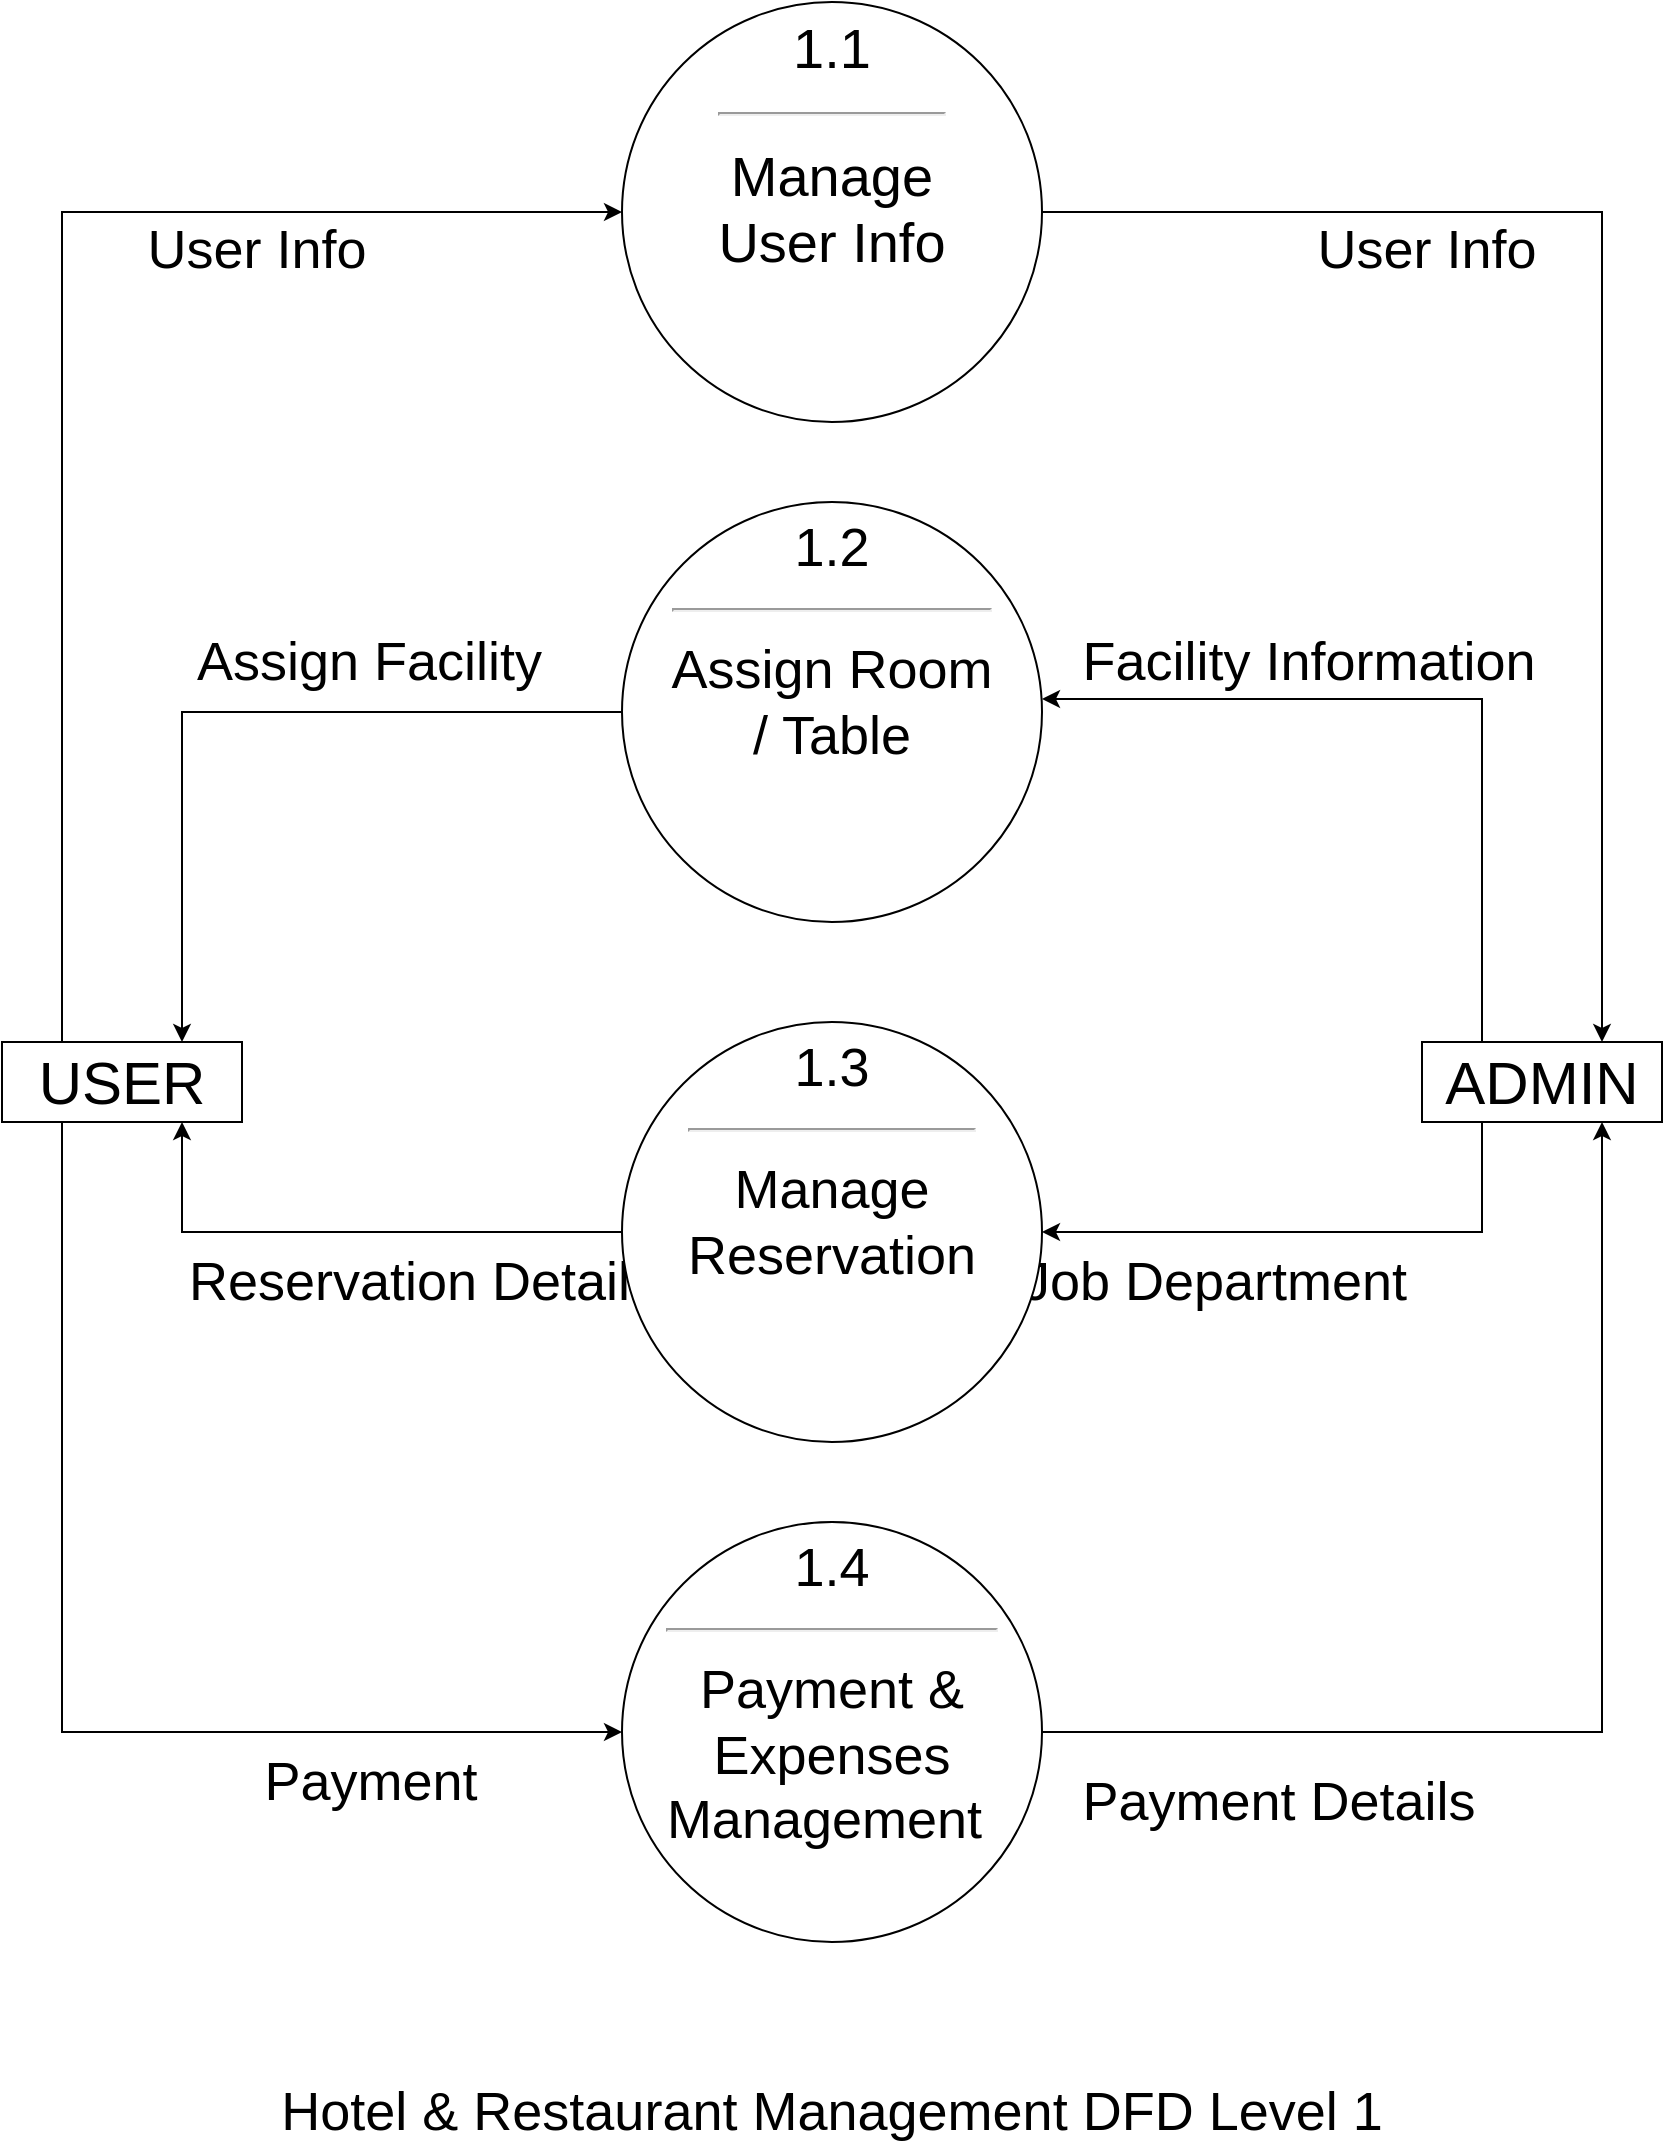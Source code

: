 <mxfile version="20.3.0" type="device"><diagram id="mY0YVAnhqbS9oGkaLo3K" name="Page-1"><mxGraphModel dx="1038" dy="641" grid="1" gridSize="10" guides="1" tooltips="1" connect="1" arrows="1" fold="1" page="1" pageScale="1" pageWidth="850" pageHeight="1100" math="0" shadow="0"><root><mxCell id="0"/><mxCell id="1" parent="0"/><mxCell id="CqzG4SWHkIH7Tb4H_lHt-7" value="User Info" style="edgeStyle=orthogonalEdgeStyle;rounded=0;orthogonalLoop=1;jettySize=auto;html=1;exitX=0.25;exitY=0;exitDx=0;exitDy=0;entryX=0;entryY=0.5;entryDx=0;entryDy=0;fontSize=27;" edge="1" parent="1" source="CqzG4SWHkIH7Tb4H_lHt-1" target="CqzG4SWHkIH7Tb4H_lHt-3"><mxGeometry x="0.473" y="-19" relative="1" as="geometry"><Array as="points"><mxPoint x="40" y="115"/></Array><mxPoint as="offset"/></mxGeometry></mxCell><mxCell id="CqzG4SWHkIH7Tb4H_lHt-13" value="Payment" style="edgeStyle=orthogonalEdgeStyle;rounded=0;orthogonalLoop=1;jettySize=auto;html=1;exitX=0.25;exitY=1;exitDx=0;exitDy=0;entryX=0;entryY=0.5;entryDx=0;entryDy=0;fontSize=27;" edge="1" parent="1" source="CqzG4SWHkIH7Tb4H_lHt-1" target="CqzG4SWHkIH7Tb4H_lHt-6"><mxGeometry x="0.568" y="-25" relative="1" as="geometry"><mxPoint as="offset"/></mxGeometry></mxCell><mxCell id="CqzG4SWHkIH7Tb4H_lHt-1" value="USER" style="rounded=0;whiteSpace=wrap;html=1;fontSize=30;" vertex="1" parent="1"><mxGeometry x="10" y="530" width="120" height="40" as="geometry"/></mxCell><mxCell id="CqzG4SWHkIH7Tb4H_lHt-10" value="Facility Information" style="edgeStyle=orthogonalEdgeStyle;rounded=0;orthogonalLoop=1;jettySize=auto;html=1;exitX=0.25;exitY=0;exitDx=0;exitDy=0;entryX=1;entryY=0.469;entryDx=0;entryDy=0;entryPerimeter=0;fontSize=27;" edge="1" parent="1" source="CqzG4SWHkIH7Tb4H_lHt-2" target="CqzG4SWHkIH7Tb4H_lHt-4"><mxGeometry x="0.317" y="-18" relative="1" as="geometry"><mxPoint x="-1" as="offset"/></mxGeometry></mxCell><mxCell id="CqzG4SWHkIH7Tb4H_lHt-11" value="Job Department" style="edgeStyle=orthogonalEdgeStyle;rounded=0;orthogonalLoop=1;jettySize=auto;html=1;exitX=0.25;exitY=1;exitDx=0;exitDy=0;entryX=1;entryY=0.5;entryDx=0;entryDy=0;fontSize=27;" edge="1" parent="1" source="CqzG4SWHkIH7Tb4H_lHt-2" target="CqzG4SWHkIH7Tb4H_lHt-5"><mxGeometry x="0.38" y="25" relative="1" as="geometry"><mxPoint as="offset"/></mxGeometry></mxCell><mxCell id="CqzG4SWHkIH7Tb4H_lHt-2" value="ADMIN" style="rounded=0;whiteSpace=wrap;html=1;fontSize=30;" vertex="1" parent="1"><mxGeometry x="720" y="530" width="120" height="40" as="geometry"/></mxCell><mxCell id="CqzG4SWHkIH7Tb4H_lHt-8" value="User Info" style="edgeStyle=orthogonalEdgeStyle;rounded=0;orthogonalLoop=1;jettySize=auto;html=1;exitX=1;exitY=0.5;exitDx=0;exitDy=0;entryX=0.75;entryY=0;entryDx=0;entryDy=0;fontSize=27;" edge="1" parent="1" source="CqzG4SWHkIH7Tb4H_lHt-3" target="CqzG4SWHkIH7Tb4H_lHt-2"><mxGeometry x="-0.448" y="-19" relative="1" as="geometry"><mxPoint as="offset"/></mxGeometry></mxCell><mxCell id="CqzG4SWHkIH7Tb4H_lHt-3" value="1.1&lt;hr style=&quot;font-size: 28px;&quot;&gt;Manage&lt;br style=&quot;font-size: 28px;&quot;&gt;User Info" style="ellipse;whiteSpace=wrap;html=1;aspect=fixed;fontSize=28;verticalAlign=top;" vertex="1" parent="1"><mxGeometry x="320" y="10" width="210" height="210" as="geometry"/></mxCell><mxCell id="CqzG4SWHkIH7Tb4H_lHt-9" value="Assign Facility&amp;nbsp;" style="edgeStyle=orthogonalEdgeStyle;rounded=0;orthogonalLoop=1;jettySize=auto;html=1;exitX=0;exitY=0.5;exitDx=0;exitDy=0;entryX=0.75;entryY=0;entryDx=0;entryDy=0;fontSize=27;" edge="1" parent="1" source="CqzG4SWHkIH7Tb4H_lHt-4" target="CqzG4SWHkIH7Tb4H_lHt-1"><mxGeometry x="-0.362" y="-25" relative="1" as="geometry"><mxPoint as="offset"/></mxGeometry></mxCell><mxCell id="CqzG4SWHkIH7Tb4H_lHt-4" value="1.2&lt;hr style=&quot;font-size: 27px;&quot;&gt;Assign Room&lt;br style=&quot;font-size: 27px;&quot;&gt;/ Table" style="ellipse;whiteSpace=wrap;html=1;aspect=fixed;fontSize=27;verticalAlign=top;" vertex="1" parent="1"><mxGeometry x="320" y="260" width="210" height="210" as="geometry"/></mxCell><mxCell id="CqzG4SWHkIH7Tb4H_lHt-12" value="Reservation Details" style="edgeStyle=orthogonalEdgeStyle;rounded=0;orthogonalLoop=1;jettySize=auto;html=1;exitX=0;exitY=0.5;exitDx=0;exitDy=0;entryX=0.75;entryY=1;entryDx=0;entryDy=0;fontSize=27;" edge="1" parent="1" source="CqzG4SWHkIH7Tb4H_lHt-5" target="CqzG4SWHkIH7Tb4H_lHt-1"><mxGeometry x="-0.268" y="25" relative="1" as="geometry"><mxPoint as="offset"/></mxGeometry></mxCell><mxCell id="CqzG4SWHkIH7Tb4H_lHt-5" value="1.3&lt;hr style=&quot;font-size: 27px;&quot;&gt;Manage&lt;br&gt;Reservation" style="ellipse;whiteSpace=wrap;html=1;aspect=fixed;fontSize=27;verticalAlign=top;" vertex="1" parent="1"><mxGeometry x="320" y="520" width="210" height="210" as="geometry"/></mxCell><mxCell id="CqzG4SWHkIH7Tb4H_lHt-14" value="Payment Details" style="edgeStyle=orthogonalEdgeStyle;rounded=0;orthogonalLoop=1;jettySize=auto;html=1;exitX=1;exitY=0.5;exitDx=0;exitDy=0;entryX=0.75;entryY=1;entryDx=0;entryDy=0;fontSize=27;" edge="1" parent="1" source="CqzG4SWHkIH7Tb4H_lHt-6" target="CqzG4SWHkIH7Tb4H_lHt-2"><mxGeometry x="-0.597" y="-35" relative="1" as="geometry"><mxPoint as="offset"/></mxGeometry></mxCell><mxCell id="CqzG4SWHkIH7Tb4H_lHt-6" value="1.4&lt;hr style=&quot;font-size: 27px;&quot;&gt;Payment &amp;amp;&lt;br&gt;Expenses&lt;br&gt;Management&amp;nbsp;" style="ellipse;whiteSpace=wrap;html=1;aspect=fixed;fontSize=27;verticalAlign=top;" vertex="1" parent="1"><mxGeometry x="320" y="770" width="210" height="210" as="geometry"/></mxCell><mxCell id="CqzG4SWHkIH7Tb4H_lHt-15" value="Hotel &amp;amp; Restaurant Management DFD Level 1" style="text;html=1;strokeColor=none;fillColor=none;align=center;verticalAlign=middle;whiteSpace=wrap;rounded=0;fontSize=27;" vertex="1" parent="1"><mxGeometry x="135" y="1050" width="580" height="30" as="geometry"/></mxCell></root></mxGraphModel></diagram></mxfile>